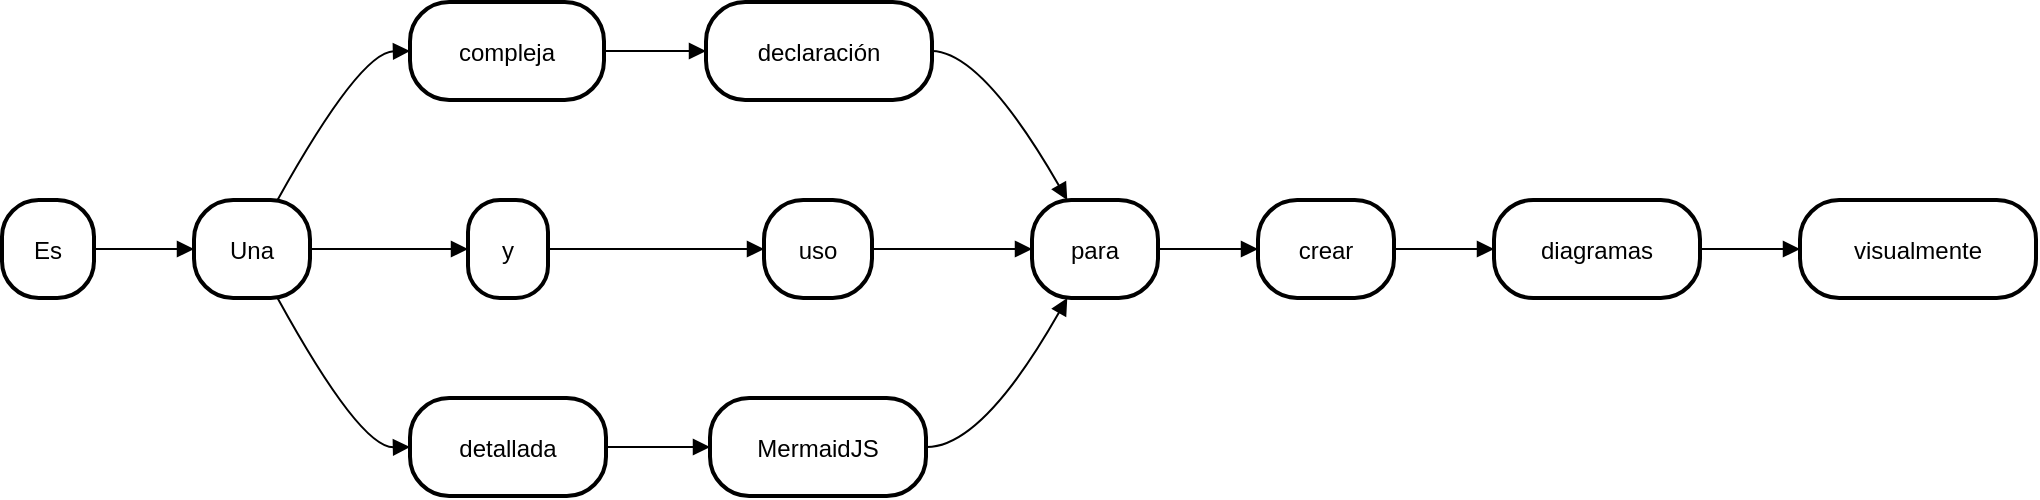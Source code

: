 <mxfile version="24.8.2">
  <diagram name="Página-1" id="Giga-Fs3RVS95UAMo8xL">
    <mxGraphModel>
      <root>
        <mxCell id="0" />
        <mxCell id="1" parent="0" />
        <mxCell id="2" value="Es" style="rounded=1;arcSize=40;strokeWidth=2" vertex="1" parent="1">
          <mxGeometry x="8" y="107" width="46" height="49" as="geometry" />
        </mxCell>
        <mxCell id="3" value="Una" style="rounded=1;arcSize=40;strokeWidth=2" vertex="1" parent="1">
          <mxGeometry x="104" y="107" width="58" height="49" as="geometry" />
        </mxCell>
        <mxCell id="4" value="compleja" style="rounded=1;arcSize=40;strokeWidth=2" vertex="1" parent="1">
          <mxGeometry x="212" y="8" width="97" height="49" as="geometry" />
        </mxCell>
        <mxCell id="5" value="y" style="rounded=1;arcSize=40;strokeWidth=2" vertex="1" parent="1">
          <mxGeometry x="241" y="107" width="40" height="49" as="geometry" />
        </mxCell>
        <mxCell id="6" value="detallada" style="rounded=1;arcSize=40;strokeWidth=2" vertex="1" parent="1">
          <mxGeometry x="212" y="206" width="98" height="49" as="geometry" />
        </mxCell>
        <mxCell id="7" value="declaración" style="rounded=1;arcSize=40;strokeWidth=2" vertex="1" parent="1">
          <mxGeometry x="360" y="8" width="113" height="49" as="geometry" />
        </mxCell>
        <mxCell id="8" value="uso" style="rounded=1;arcSize=40;strokeWidth=2" vertex="1" parent="1">
          <mxGeometry x="389" y="107" width="54" height="49" as="geometry" />
        </mxCell>
        <mxCell id="9" value="MermaidJS" style="rounded=1;arcSize=40;strokeWidth=2" vertex="1" parent="1">
          <mxGeometry x="362" y="206" width="108" height="49" as="geometry" />
        </mxCell>
        <mxCell id="10" value="para" style="rounded=1;arcSize=40;strokeWidth=2" vertex="1" parent="1">
          <mxGeometry x="523" y="107" width="63" height="49" as="geometry" />
        </mxCell>
        <mxCell id="11" value="crear" style="rounded=1;arcSize=40;strokeWidth=2" vertex="1" parent="1">
          <mxGeometry x="636" y="107" width="68" height="49" as="geometry" />
        </mxCell>
        <mxCell id="12" value="diagramas" style="rounded=1;arcSize=40;strokeWidth=2" vertex="1" parent="1">
          <mxGeometry x="754" y="107" width="103" height="49" as="geometry" />
        </mxCell>
        <mxCell id="13" value="visualmente" style="rounded=1;arcSize=40;strokeWidth=2" vertex="1" parent="1">
          <mxGeometry x="907" y="107" width="118" height="49" as="geometry" />
        </mxCell>
        <mxCell id="14" value="" style="curved=1;startArrow=none;endArrow=block;exitX=0.99;exitY=0.5;entryX=-0.01;entryY=0.5;" edge="1" parent="1" source="2" target="3">
          <mxGeometry relative="1" as="geometry">
            <Array as="points" />
          </mxGeometry>
        </mxCell>
        <mxCell id="15" value="" style="curved=1;startArrow=none;endArrow=block;exitX=0.72;exitY=0;entryX=0;entryY=0.5;" edge="1" parent="1" source="3" target="4">
          <mxGeometry relative="1" as="geometry">
            <Array as="points">
              <mxPoint x="187" y="33" />
            </Array>
          </mxGeometry>
        </mxCell>
        <mxCell id="16" value="" style="curved=1;startArrow=none;endArrow=block;exitX=0.99;exitY=0.5;entryX=-0.01;entryY=0.5;" edge="1" parent="1" source="3" target="5">
          <mxGeometry relative="1" as="geometry">
            <Array as="points" />
          </mxGeometry>
        </mxCell>
        <mxCell id="17" value="" style="curved=1;startArrow=none;endArrow=block;exitX=0.72;exitY=1;entryX=0;entryY=0.5;" edge="1" parent="1" source="3" target="6">
          <mxGeometry relative="1" as="geometry">
            <Array as="points">
              <mxPoint x="187" y="231" />
            </Array>
          </mxGeometry>
        </mxCell>
        <mxCell id="18" value="" style="curved=1;startArrow=none;endArrow=block;exitX=1;exitY=0.5;entryX=0;entryY=0.5;" edge="1" parent="1" source="4" target="7">
          <mxGeometry relative="1" as="geometry">
            <Array as="points" />
          </mxGeometry>
        </mxCell>
        <mxCell id="19" value="" style="curved=1;startArrow=none;endArrow=block;exitX=0.99;exitY=0.5;entryX=0.01;entryY=0.5;" edge="1" parent="1" source="5" target="8">
          <mxGeometry relative="1" as="geometry">
            <Array as="points" />
          </mxGeometry>
        </mxCell>
        <mxCell id="20" value="" style="curved=1;startArrow=none;endArrow=block;exitX=1;exitY=0.5;entryX=0;entryY=0.5;" edge="1" parent="1" source="6" target="9">
          <mxGeometry relative="1" as="geometry">
            <Array as="points" />
          </mxGeometry>
        </mxCell>
        <mxCell id="21" value="" style="curved=1;startArrow=none;endArrow=block;exitX=1;exitY=0.5;entryX=0.28;entryY=0;" edge="1" parent="1" source="7" target="10">
          <mxGeometry relative="1" as="geometry">
            <Array as="points">
              <mxPoint x="498" y="33" />
            </Array>
          </mxGeometry>
        </mxCell>
        <mxCell id="22" value="" style="curved=1;startArrow=none;endArrow=block;exitX=1.01;exitY=0.5;entryX=0;entryY=0.5;" edge="1" parent="1" source="8" target="10">
          <mxGeometry relative="1" as="geometry">
            <Array as="points" />
          </mxGeometry>
        </mxCell>
        <mxCell id="23" value="" style="curved=1;startArrow=none;endArrow=block;exitX=1.01;exitY=0.5;entryX=0.28;entryY=1;" edge="1" parent="1" source="9" target="10">
          <mxGeometry relative="1" as="geometry">
            <Array as="points">
              <mxPoint x="498" y="231" />
            </Array>
          </mxGeometry>
        </mxCell>
        <mxCell id="24" value="" style="curved=1;startArrow=none;endArrow=block;exitX=1;exitY=0.5;entryX=0;entryY=0.5;" edge="1" parent="1" source="10" target="11">
          <mxGeometry relative="1" as="geometry">
            <Array as="points" />
          </mxGeometry>
        </mxCell>
        <mxCell id="25" value="" style="curved=1;startArrow=none;endArrow=block;exitX=1;exitY=0.5;entryX=0;entryY=0.5;" edge="1" parent="1" source="11" target="12">
          <mxGeometry relative="1" as="geometry">
            <Array as="points" />
          </mxGeometry>
        </mxCell>
        <mxCell id="26" value="" style="curved=1;startArrow=none;endArrow=block;exitX=1;exitY=0.5;entryX=0;entryY=0.5;" edge="1" parent="1" source="12" target="13">
          <mxGeometry relative="1" as="geometry">
            <Array as="points" />
          </mxGeometry>
        </mxCell>
      </root>
    </mxGraphModel>
  </diagram>
</mxfile>
